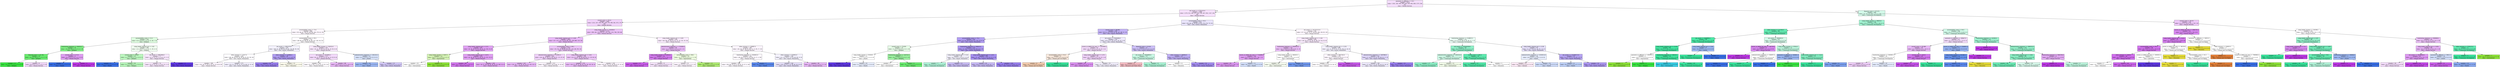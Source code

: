 digraph Tree {
node [shape=box, style="filled", color="black"] ;
0 [label="payments_to_affiliates <= 25.5\nsamples = 4374\nvalue = [181, 326, 295, 233, 419, 230, 444, 638, 1273, 244\n91]\nclass = Human Services", fillcolor="#bd39e52b"] ;
1 [label="net_assets <= 17701152.0\nsamples = 3968\nvalue = [176, 313, 290, 227, 232, 229, 387, 634, 1147, 243\n90]\nclass = Human Services", fillcolor="#bd39e527"] ;
0 -> 1 [labeldistance=2.5, labelangle=45, headlabel="True"] ;
2 [label="overall_score <= 83.51\nsamples = 3044\nvalue = [151, 247, 235, 207, 149, 176, 306, 361, 973, 170\n69]\nclass = Human Services", fillcolor="#bd39e53a"] ;
1 -> 2 ;
3 [label="accountability_score <= 72.0\nsamples = 866\nvalue = [52, 66, 61, 114, 32, 49, 99, 148, 179, 41, 25]\nclass = Human Services", fillcolor="#bd39e50b"] ;
2 -> 3 ;
4 [label="accountability_score <= 51.5\nsamples = 156\nvalue = [3, 6, 16, 55, 2, 4, 15, 11, 34, 7, 3]\nclass = Religion", fillcolor="#39e5412c"] ;
3 -> 4 ;
5 [label="fundraising_expenses <= 564355.5\nsamples = 26\nvalue = [0, 0, 0, 18, 0, 1, 2, 0, 4, 1, 0]\nclass = Religion", fillcolor="#39e541a2"] ;
4 -> 5 ;
6 [label="financial_score <= 91.765\nsamples = 23\nvalue = [0, 0, 0, 18, 0, 1, 1, 0, 2, 1, 0]\nclass = Religion", fillcolor="#39e541c2"] ;
5 -> 6 ;
7 [label="samples = 17\nvalue = [0, 0, 0, 17, 0, 0, 0, 0, 0, 0, 0]\nclass = Religion", fillcolor="#39e541ff"] ;
6 -> 7 ;
8 [label="samples = 6\nvalue = [0, 0, 0, 1, 0, 1, 1, 0, 2, 1, 0]\nclass = Human Services", fillcolor="#bd39e533"] ;
6 -> 8 ;
9 [label="overall_score <= 37.31\nsamples = 3\nvalue = [0, 0, 0, 0, 0, 0, 1, 0, 2, 0, 0]\nclass = Human Services", fillcolor="#bd39e57f"] ;
5 -> 9 ;
10 [label="samples = 1\nvalue = [0, 0, 0, 0, 0, 0, 1, 0, 0, 0, 0]\nclass = Health", fillcolor="#396fe5ff"] ;
9 -> 10 ;
11 [label="samples = 2\nvalue = [0, 0, 0, 0, 0, 0, 0, 0, 2, 0, 0]\nclass = Human Services", fillcolor="#bd39e5ff"] ;
9 -> 11 ;
12 [label="comp_leader_expense_pct <= 3.62\nsamples = 130\nvalue = [3, 6, 16, 37, 2, 3, 13, 11, 30, 6, 3]\nclass = Religion", fillcolor="#39e54112"] ;
4 -> 12 ;
13 [label="overall_score <= 39.09\nsamples = 53\nvalue = [1, 2, 5, 24, 0, 1, 4, 2, 9, 4, 1]\nclass = Religion", fillcolor="#39e54157"] ;
12 -> 13 ;
14 [label="samples = 3\nvalue = [0, 0, 0, 0, 0, 0, 3, 0, 0, 0, 0]\nclass = Health", fillcolor="#396fe5ff"] ;
13 -> 14 ;
15 [label="samples = 50\nvalue = [1, 2, 5, 24, 0, 1, 1, 2, 9, 4, 1]\nclass = Religion", fillcolor="#39e5415d"] ;
13 -> 15 ;
16 [label="net_assets <= 8931664.0\nsamples = 77\nvalue = [2, 4, 11, 13, 2, 2, 9, 9, 21, 2, 2]\nclass = Human Services", fillcolor="#bd39e520"] ;
12 -> 16 ;
17 [label="samples = 74\nvalue = [2, 4, 11, 13, 2, 2, 9, 6, 21, 2, 2]\nclass = Human Services", fillcolor="#bd39e521"] ;
16 -> 17 ;
18 [label="samples = 3\nvalue = [0, 0, 0, 0, 0, 0, 0, 3, 0, 0, 0]\nclass = Arts, Culture, Humanities", fillcolor="#6139e5ff"] ;
16 -> 18 ;
19 [label="accountability_score <= 92.5\nsamples = 710\nvalue = [49, 60, 45, 59, 30, 45, 84, 137, 145, 34, 22]\nclass = Human Services", fillcolor="#bd39e504"] ;
3 -> 19 ;
20 [label="net_assets <= 9052270.0\nsamples = 507\nvalue = [40, 45, 30, 46, 16, 30, 49, 118, 89, 28, 16]\nclass = Arts, Culture, Humanities", fillcolor="#6139e512"] ;
19 -> 20 ;
21 [label="other_revenue <= 15527.0\nsamples = 458\nvalue = [40, 40, 30, 42, 16, 28, 44, 91, 85, 28, 14]\nclass = Arts, Culture, Humanities", fillcolor="#6139e504"] ;
20 -> 21 ;
22 [label="samples = 186\nvalue = [25, 19, 17, 20, 4, 13, 21, 22, 33, 6, 6]\nclass = Human Services", fillcolor="#bd39e50d"] ;
21 -> 22 ;
23 [label="samples = 272\nvalue = [15, 21, 13, 22, 12, 15, 23, 69, 52, 22, 8]\nclass = Arts, Culture, Humanities", fillcolor="#6139e514"] ;
21 -> 23 ;
24 [label="other_revenue <= 516982.5\nsamples = 49\nvalue = [0, 5, 0, 4, 0, 2, 5, 27, 4, 0, 2]\nclass = Arts, Culture, Humanities", fillcolor="#6139e57f"] ;
20 -> 24 ;
25 [label="samples = 34\nvalue = [0, 0, 0, 2, 0, 1, 3, 23, 3, 0, 2]\nclass = Arts, Culture, Humanities", fillcolor="#6139e5a5"] ;
24 -> 25 ;
26 [label="samples = 15\nvalue = [0, 5, 0, 2, 0, 1, 2, 4, 1, 0, 0]\nclass = Education", fillcolor="#e5dc3917"] ;
24 -> 26 ;
27 [label="comp_leader_income <= 216225.0\nsamples = 203\nvalue = [9, 15, 15, 13, 14, 15, 35, 19, 56, 6, 6]\nclass = Human Services", fillcolor="#bd39e520"] ;
19 -> 27 ;
28 [label="net_assets <= 2479305.5\nsamples = 172\nvalue = [6, 13, 12, 13, 14, 14, 24, 13, 53, 6, 4]\nclass = Human Services", fillcolor="#bd39e532"] ;
27 -> 28 ;
29 [label="samples = 104\nvalue = [2, 5, 10, 7, 12, 9, 21, 8, 23, 3, 4]\nclass = Human Services", fillcolor="#bd39e506"] ;
28 -> 29 ;
30 [label="samples = 68\nvalue = [4, 8, 2, 6, 2, 5, 3, 5, 30, 3, 0]\nclass = Human Services", fillcolor="#bd39e55d"] ;
28 -> 30 ;
31 [label="administrative_expenses <= 1261101.5\nsamples = 31\nvalue = [3, 2, 3, 0, 0, 1, 11, 6, 3, 0, 2]\nclass = Health", fillcolor="#396fe533"] ;
27 -> 31 ;
32 [label="samples = 18\nvalue = [1, 1, 1, 0, 0, 1, 10, 1, 2, 0, 1]\nclass = Health", fillcolor="#396fe580"] ;
31 -> 32 ;
33 [label="samples = 13\nvalue = [2, 1, 2, 0, 0, 0, 1, 5, 1, 0, 1]\nclass = Arts, Culture, Humanities", fillcolor="#6139e546"] ;
31 -> 33 ;
34 [label="comp_leader_income <= 161959.0\nsamples = 2178\nvalue = [99, 181, 174, 93, 117, 127, 207, 213, 794, 129, 44]\nclass = Human Services", fillcolor="#bd39e54b"] ;
2 -> 34 ;
35 [label="comp_leader_expense_pct <= 2.185\nsamples = 1624\nvalue = [57, 113, 121, 75, 92, 96, 132, 139, 669, 110, 20]\nclass = Human Services", fillcolor="#bd39e55b"] ;
34 -> 35 ;
36 [label="comp_leader_expense_pct <= 0.13\nsamples = 427\nvalue = [6, 28, 43, 27, 23, 16, 25, 15, 224, 14, 6]\nclass = Human Services", fillcolor="#bd39e578"] ;
35 -> 36 ;
37 [label="comp_leader_income <= 8187.5\nsamples = 14\nvalue = [0, 0, 7, 2, 1, 0, 0, 0, 3, 0, 1]\nclass = International", fillcolor="#8fe5395d"] ;
36 -> 37 ;
38 [label="samples = 10\nvalue = [0, 0, 3, 2, 1, 0, 0, 0, 3, 0, 1]\nclass = International", fillcolor="#8fe53900"] ;
37 -> 38 ;
39 [label="samples = 4\nvalue = [0, 0, 4, 0, 0, 0, 0, 0, 0, 0, 0]\nclass = International", fillcolor="#8fe539ff"] ;
37 -> 39 ;
40 [label="comp_leader_expense_pct <= 0.675\nsamples = 413\nvalue = [6, 28, 36, 25, 22, 16, 25, 15, 221, 14, 5]\nclass = Human Services", fillcolor="#bd39e57d"] ;
36 -> 40 ;
41 [label="samples = 84\nvalue = [0, 1, 8, 9, 2, 0, 1, 1, 61, 0, 1]\nclass = Human Services", fillcolor="#bd39e5b1"] ;
40 -> 41 ;
42 [label="samples = 329\nvalue = [6, 27, 28, 16, 20, 16, 24, 14, 160, 14, 4]\nclass = Human Services", fillcolor="#bd39e570"] ;
40 -> 42 ;
43 [label="accountability_score <= 89.5\nsamples = 1197\nvalue = [51, 85, 78, 48, 69, 80, 107, 124, 445, 96, 14]\nclass = Human Services", fillcolor="#bd39e54c"] ;
35 -> 43 ;
44 [label="administrative_expenses <= 212951.5\nsamples = 459\nvalue = [26, 38, 15, 16, 21, 20, 24, 87, 175, 31, 6]\nclass = Human Services", fillcolor="#bd39e53c"] ;
43 -> 44 ;
45 [label="samples = 247\nvalue = [18, 18, 7, 12, 16, 10, 20, 23, 103, 18, 2]\nclass = Human Services", fillcolor="#bd39e55b"] ;
44 -> 45 ;
46 [label="samples = 212\nvalue = [8, 20, 8, 4, 5, 10, 4, 64, 72, 13, 4]\nclass = Human Services", fillcolor="#bd39e50e"] ;
44 -> 46 ;
47 [label="comp_leader_expense_pct <= 6.05\nsamples = 738\nvalue = [25, 47, 63, 32, 48, 60, 83, 37, 270, 65, 8]\nclass = Human Services", fillcolor="#bd39e549"] ;
43 -> 47 ;
48 [label="samples = 579\nvalue = [16, 37, 50, 27, 40, 41, 53, 28, 233, 50, 4]\nclass = Human Services", fillcolor="#bd39e557"] ;
47 -> 48 ;
49 [label="samples = 159\nvalue = [9, 10, 13, 5, 8, 19, 30, 9, 37, 15, 4]\nclass = Human Services", fillcolor="#bd39e50e"] ;
47 -> 49 ;
50 [label="comp_leader_expense_pct <= 1.455\nsamples = 554\nvalue = [42, 68, 53, 18, 25, 31, 75, 74, 125, 19, 24]\nclass = Human Services", fillcolor="#bd39e51b"] ;
34 -> 50 ;
51 [label="administrative_expenses <= 1732900.0\nsamples = 69\nvalue = [1, 4, 12, 4, 3, 3, 3, 3, 32, 2, 2]\nclass = Human Services", fillcolor="#bd39e559"] ;
50 -> 51 ;
52 [label="comp_leader_income <= 224918.5\nsamples = 36\nvalue = [0, 1, 1, 0, 1, 3, 1, 1, 25, 1, 2]\nclass = Human Services", fillcolor="#bd39e5aa"] ;
51 -> 52 ;
53 [label="samples = 27\nvalue = [0, 1, 0, 0, 1, 1, 1, 1, 22, 0, 0]\nclass = Human Services", fillcolor="#bd39e5ce"] ;
52 -> 53 ;
54 [label="samples = 9\nvalue = [0, 0, 1, 0, 0, 2, 0, 0, 3, 1, 2]\nclass = Human Services", fillcolor="#bd39e524"] ;
52 -> 54 ;
55 [label="accountability_score <= 98.5\nsamples = 33\nvalue = [1, 3, 11, 4, 2, 0, 2, 2, 7, 1, 0]\nclass = International", fillcolor="#8fe53927"] ;
51 -> 55 ;
56 [label="samples = 21\nvalue = [1, 3, 2, 4, 1, 0, 2, 2, 5, 1, 0]\nclass = Human Services", fillcolor="#bd39e50f"] ;
55 -> 56 ;
57 [label="samples = 12\nvalue = [0, 0, 9, 0, 1, 0, 0, 0, 2, 0, 0]\nclass = International", fillcolor="#8fe539b2"] ;
55 -> 57 ;
58 [label="other_revenue <= 183997.0\nsamples = 485\nvalue = [41, 64, 41, 14, 22, 28, 72, 71, 93, 17, 22]\nclass = Human Services", fillcolor="#bd39e50d"] ;
50 -> 58 ;
59 [label="fundraising_expenses <= 1824822.0\nsamples = 305\nvalue = [30, 49, 31, 8, 15, 20, 49, 25, 57, 5, 16]\nclass = Human Services", fillcolor="#bd39e508"] ;
58 -> 59 ;
60 [label="samples = 298\nvalue = [30, 49, 31, 8, 15, 19, 43, 25, 57, 5, 16]\nclass = Human Services", fillcolor="#bd39e508"] ;
59 -> 60 ;
61 [label="samples = 7\nvalue = [0, 0, 0, 0, 0, 1, 6, 0, 0, 0, 0]\nclass = Health", fillcolor="#396fe5d4"] ;
59 -> 61 ;
62 [label="other_revenue <= 870932.0\nsamples = 180\nvalue = [11, 15, 10, 6, 7, 8, 23, 46, 36, 12, 6]\nclass = Arts, Culture, Humanities", fillcolor="#6139e512"] ;
58 -> 62 ;
63 [label="samples = 144\nvalue = [10, 13, 8, 5, 7, 6, 20, 40, 19, 10, 6]\nclass = Arts, Culture, Humanities", fillcolor="#6139e529"] ;
62 -> 63 ;
64 [label="samples = 36\nvalue = [1, 2, 2, 1, 0, 2, 3, 6, 17, 2, 0]\nclass = Human Services", fillcolor="#bd39e55e"] ;
62 -> 64 ;
65 [label="accountability_score <= 92.5\nsamples = 924\nvalue = [25, 66, 55, 20, 83, 53, 81, 273, 174, 73, 21]\nclass = Arts, Culture, Humanities", fillcolor="#6139e522"] ;
1 -> 65 ;
66 [label="overall_score <= 89.985\nsamples = 359\nvalue = [8, 31, 13, 9, 26, 19, 16, 167, 48, 11, 11]\nclass = Arts, Culture, Humanities", fillcolor="#6139e562"] ;
65 -> 66 ;
67 [label="accountability_score <= 75.5\nsamples = 243\nvalue = [2, 23, 10, 8, 16, 9, 11, 132, 23, 6, 3]\nclass = Arts, Culture, Humanities", fillcolor="#6139e57e"] ;
66 -> 67 ;
68 [label="overall_score <= 78.305\nsamples = 19\nvalue = [1, 3, 3, 5, 0, 0, 3, 3, 0, 1, 0]\nclass = Religion", fillcolor="#39e54120"] ;
67 -> 68 ;
69 [label="comp_leader_income <= 93160.0\nsamples = 12\nvalue = [1, 2, 2, 1, 0, 0, 3, 3, 0, 0, 0]\nclass = Health", fillcolor="#396fe500"] ;
68 -> 69 ;
70 [label="samples = 2\nvalue = [0, 0, 0, 0, 0, 0, 0, 2, 0, 0, 0]\nclass = Arts, Culture, Humanities", fillcolor="#6139e5ff"] ;
69 -> 70 ;
71 [label="samples = 10\nvalue = [1, 2, 2, 1, 0, 0, 3, 1, 0, 0, 0]\nclass = Health", fillcolor="#396fe520"] ;
69 -> 71 ;
72 [label="fundraising_expenses <= 145752.5\nsamples = 7\nvalue = [0, 1, 1, 4, 0, 0, 0, 0, 0, 1, 0]\nclass = Religion", fillcolor="#39e5417f"] ;
68 -> 72 ;
73 [label="samples = 2\nvalue = [0, 0, 1, 0, 0, 0, 0, 0, 0, 1, 0]\nclass = International", fillcolor="#8fe53900"] ;
72 -> 73 ;
74 [label="samples = 5\nvalue = [0, 1, 0, 4, 0, 0, 0, 0, 0, 0, 0]\nclass = Religion", fillcolor="#39e541bf"] ;
72 -> 74 ;
75 [label="fundraising_expenses <= 166415.0\nsamples = 224\nvalue = [1, 20, 7, 3, 16, 9, 8, 129, 23, 5, 3]\nclass = Arts, Culture, Humanities", fillcolor="#6139e586"] ;
67 -> 75 ;
76 [label="comp_leader_expense_pct <= 3.54\nsamples = 19\nvalue = [0, 2, 0, 0, 5, 4, 0, 6, 2, 0, 0]\nclass = Arts, Culture, Humanities", fillcolor="#6139e512"] ;
75 -> 76 ;
77 [label="samples = 7\nvalue = [0, 0, 0, 0, 4, 1, 0, 0, 2, 0, 0]\nclass = Community Development", fillcolor="#39e59d66"] ;
76 -> 77 ;
78 [label="samples = 12\nvalue = [0, 2, 0, 0, 1, 3, 0, 6, 0, 0, 0]\nclass = Arts, Culture, Humanities", fillcolor="#6139e555"] ;
76 -> 78 ;
79 [label="comp_leader_expense_pct <= 1.475\nsamples = 205\nvalue = [1, 18, 7, 3, 11, 5, 8, 123, 21, 5, 3]\nclass = Arts, Culture, Humanities", fillcolor="#6139e58d"] ;
75 -> 79 ;
80 [label="samples = 62\nvalue = [0, 6, 3, 3, 6, 0, 4, 28, 10, 1, 1]\nclass = Arts, Culture, Humanities", fillcolor="#6139e558"] ;
79 -> 80 ;
81 [label="samples = 143\nvalue = [1, 12, 4, 0, 5, 5, 4, 95, 11, 4, 2]\nclass = Arts, Culture, Humanities", fillcolor="#6139e5a2"] ;
79 -> 81 ;
82 [label="net_assets <= 37432464.0\nsamples = 116\nvalue = [6, 8, 3, 1, 10, 10, 5, 35, 25, 5, 8]\nclass = Arts, Culture, Humanities", fillcolor="#6139e51c"] ;
66 -> 82 ;
83 [label="excess_or_deficit_for_year <= -1187995.0\nsamples = 61\nvalue = [5, 3, 1, 0, 4, 4, 3, 13, 22, 2, 4]\nclass = Human Services", fillcolor="#bd39e530"] ;
82 -> 83 ;
84 [label="accountability_score <= 91.0\nsamples = 8\nvalue = [3, 1, 1, 0, 2, 0, 1, 0, 0, 0, 0]\nclass = Human and Civil Rights", fillcolor="#e581392a"] ;
83 -> 84 ;
85 [label="samples = 6\nvalue = [3, 1, 1, 0, 0, 0, 1, 0, 0, 0, 0]\nclass = Human and Civil Rights", fillcolor="#e5813966"] ;
84 -> 85 ;
86 [label="samples = 2\nvalue = [0, 0, 0, 0, 2, 0, 0, 0, 0, 0, 0]\nclass = Community Development", fillcolor="#39e59dff"] ;
84 -> 86 ;
87 [label="comp_leader_expense_pct <= 1.375\nsamples = 53\nvalue = [2, 2, 0, 0, 2, 4, 2, 13, 22, 2, 4]\nclass = Human Services", fillcolor="#bd39e539"] ;
83 -> 87 ;
88 [label="samples = 18\nvalue = [1, 1, 0, 0, 2, 0, 1, 0, 11, 0, 2]\nclass = Human Services", fillcolor="#bd39e58f"] ;
87 -> 88 ;
89 [label="samples = 35\nvalue = [1, 1, 0, 0, 0, 4, 1, 13, 11, 2, 2]\nclass = Arts, Culture, Humanities", fillcolor="#6139e515"] ;
87 -> 89 ;
90 [label="financial_score <= 91.94\nsamples = 55\nvalue = [1, 5, 2, 1, 6, 6, 2, 22, 3, 3, 4]\nclass = Arts, Culture, Humanities", fillcolor="#6139e553"] ;
82 -> 90 ;
91 [label="net_assets <= 78284800.0\nsamples = 13\nvalue = [0, 0, 0, 0, 5, 1, 0, 2, 1, 2, 2]\nclass = Community Development", fillcolor="#39e59d46"] ;
90 -> 91 ;
92 [label="samples = 4\nvalue = [0, 0, 0, 0, 0, 0, 0, 1, 1, 0, 2]\nclass = Research and Public Policy", fillcolor="#e5395055"] ;
91 -> 92 ;
93 [label="samples = 9\nvalue = [0, 0, 0, 0, 5, 1, 0, 1, 0, 2, 0]\nclass = Community Development", fillcolor="#39e59d6d"] ;
91 -> 93 ;
94 [label="other_revenue <= 586804.0\nsamples = 42\nvalue = [1, 5, 2, 1, 1, 5, 2, 20, 2, 1, 2]\nclass = Arts, Culture, Humanities", fillcolor="#6139e567"] ;
90 -> 94 ;
95 [label="samples = 11\nvalue = [0, 2, 1, 0, 1, 2, 2, 1, 0, 0, 2]\nclass = Education", fillcolor="#e5dc3900"] ;
94 -> 95 ;
96 [label="samples = 31\nvalue = [1, 3, 1, 1, 0, 3, 0, 19, 2, 1, 0]\nclass = Arts, Culture, Humanities", fillcolor="#6139e592"] ;
94 -> 96 ;
97 [label="net_assets <= 101787152.0\nsamples = 565\nvalue = [17, 35, 42, 11, 57, 34, 65, 106, 126, 62, 10]\nclass = Human Services", fillcolor="#bd39e50b"] ;
65 -> 97 ;
98 [label="comp_leader_expense_pct <= 1.145\nsamples = 434\nvalue = [16, 29, 31, 11, 18, 25, 49, 78, 114, 55, 8]\nclass = Human Services", fillcolor="#bd39e51a"] ;
97 -> 98 ;
99 [label="fundraising_expenses <= 3363013.0\nsamples = 150\nvalue = [4, 8, 18, 8, 6, 4, 18, 9, 62, 11, 2]\nclass = Human Services", fillcolor="#bd39e555"] ;
98 -> 99 ;
100 [label="excess_or_deficit_for_year <= 7144696.5\nsamples = 106\nvalue = [2, 4, 9, 3, 6, 1, 9, 7, 56, 7, 2]\nclass = Human Services", fillcolor="#bd39e57c"] ;
99 -> 100 ;
101 [label="samples = 95\nvalue = [2, 2, 9, 2, 5, 0, 5, 7, 54, 7, 2]\nclass = Human Services", fillcolor="#bd39e585"] ;
100 -> 101 ;
102 [label="samples = 11\nvalue = [0, 2, 0, 1, 1, 1, 4, 0, 2, 0, 0]\nclass = Health", fillcolor="#396fe539"] ;
100 -> 102 ;
103 [label="comp_leader_income <= 464435.5\nsamples = 44\nvalue = [2, 4, 9, 5, 0, 3, 9, 2, 6, 4, 0]\nclass = International", fillcolor="#8fe53900"] ;
99 -> 103 ;
104 [label="samples = 36\nvalue = [2, 3, 8, 5, 0, 3, 3, 2, 6, 4, 0]\nclass = International", fillcolor="#8fe53911"] ;
103 -> 104 ;
105 [label="samples = 8\nvalue = [0, 1, 1, 0, 0, 0, 6, 0, 0, 0, 0]\nclass = Health", fillcolor="#396fe5b6"] ;
103 -> 105 ;
106 [label="comp_leader_expense_pct <= 2.225\nsamples = 284\nvalue = [12, 21, 13, 3, 12, 21, 31, 69, 52, 44, 6]\nclass = Arts, Culture, Humanities", fillcolor="#6139e513"] ;
98 -> 106 ;
107 [label="other_revenue <= 3947242.0\nsamples = 123\nvalue = [5, 5, 7, 2, 8, 6, 9, 20, 31, 27, 3]\nclass = Human Services", fillcolor="#bd39e50b"] ;
106 -> 107 ;
108 [label="samples = 116\nvalue = [5, 5, 7, 2, 8, 6, 9, 20, 25, 26, 3]\nclass = Animals", fillcolor="#e539ae03"] ;
107 -> 108 ;
109 [label="samples = 7\nvalue = [0, 0, 0, 0, 0, 0, 0, 0, 6, 1, 0]\nclass = Human Services", fillcolor="#bd39e5d4"] ;
107 -> 109 ;
110 [label="administrative_expenses <= 1467960.0\nsamples = 161\nvalue = [7, 16, 6, 1, 4, 15, 22, 49, 21, 17, 3]\nclass = Arts, Culture, Humanities", fillcolor="#6139e532"] ;
106 -> 110 ;
111 [label="samples = 139\nvalue = [7, 16, 4, 1, 4, 14, 20, 34, 21, 16, 2]\nclass = Arts, Culture, Humanities", fillcolor="#6139e51c"] ;
110 -> 111 ;
112 [label="samples = 22\nvalue = [0, 0, 2, 0, 0, 1, 2, 15, 0, 1, 1]\nclass = Arts, Culture, Humanities", fillcolor="#6139e5a6"] ;
110 -> 112 ;
113 [label="fundraising_expenses <= 2148622.5\nsamples = 131\nvalue = [1, 6, 11, 0, 39, 9, 16, 28, 12, 7, 2]\nclass = Community Development", fillcolor="#39e59d1b"] ;
97 -> 113 ;
114 [label="net_assets <= 232443328.0\nsamples = 58\nvalue = [0, 2, 4, 0, 35, 3, 2, 5, 5, 1, 1]\nclass = Community Development", fillcolor="#39e59d90"] ;
113 -> 114 ;
115 [label="administrative_expenses <= 2563316.0\nsamples = 29\nvalue = [0, 1, 4, 0, 11, 2, 2, 5, 3, 1, 0]\nclass = Community Development", fillcolor="#39e59d40"] ;
114 -> 115 ;
116 [label="samples = 17\nvalue = [0, 1, 0, 0, 11, 0, 2, 3, 0, 0, 0]\nclass = Community Development", fillcolor="#39e59d92"] ;
115 -> 116 ;
117 [label="samples = 12\nvalue = [0, 0, 4, 0, 0, 2, 0, 2, 3, 1, 0]\nclass = International", fillcolor="#8fe5391c"] ;
115 -> 117 ;
118 [label="overall_score <= 98.21\nsamples = 29\nvalue = [0, 1, 0, 0, 24, 1, 0, 0, 2, 0, 1]\nclass = Community Development", fillcolor="#39e59dd0"] ;
114 -> 118 ;
119 [label="samples = 27\nvalue = [0, 0, 0, 0, 24, 0, 0, 0, 2, 0, 1]\nclass = Community Development", fillcolor="#39e59de0"] ;
118 -> 119 ;
120 [label="samples = 2\nvalue = [0, 1, 0, 0, 0, 1, 0, 0, 0, 0, 0]\nclass = Education", fillcolor="#e5dc3900"] ;
118 -> 120 ;
121 [label="comp_leader_expense_pct <= 0.39\nsamples = 73\nvalue = [1, 4, 7, 0, 4, 6, 14, 23, 7, 6, 1]\nclass = Arts, Culture, Humanities", fillcolor="#6139e527"] ;
113 -> 121 ;
122 [label="administrative_expenses <= 15328214.0\nsamples = 38\nvalue = [0, 0, 6, 0, 1, 4, 10, 5, 6, 6, 0]\nclass = Health", fillcolor="#396fe520"] ;
121 -> 122 ;
123 [label="samples = 13\nvalue = [0, 0, 3, 0, 0, 3, 0, 0, 3, 4, 0]\nclass = Animals", fillcolor="#e539ae1a"] ;
122 -> 123 ;
124 [label="samples = 25\nvalue = [0, 0, 3, 0, 1, 1, 10, 5, 3, 2, 0]\nclass = Health", fillcolor="#396fe540"] ;
122 -> 124 ;
125 [label="net_assets <= 131696272.0\nsamples = 35\nvalue = [1, 4, 1, 0, 3, 2, 4, 18, 1, 0, 1]\nclass = Arts, Culture, Humanities", fillcolor="#6139e573"] ;
121 -> 125 ;
126 [label="samples = 4\nvalue = [0, 0, 0, 0, 1, 0, 2, 0, 1, 0, 0]\nclass = Health", fillcolor="#396fe555"] ;
125 -> 126 ;
127 [label="samples = 31\nvalue = [1, 4, 1, 0, 2, 2, 2, 18, 0, 0, 1]\nclass = Arts, Culture, Humanities", fillcolor="#6139e584"] ;
125 -> 127 ;
128 [label="financial_score <= 87.575\nsamples = 406\nvalue = [5, 13, 5, 6, 187, 1, 57, 4, 126, 1, 1]\nclass = Community Development", fillcolor="#39e59d38"] ;
0 -> 128 [labeldistance=2.5, labelangle=-45, headlabel="False"] ;
129 [label="comp_leader_income <= 98820.0\nsamples = 248\nvalue = [3, 5, 2, 5, 143, 1, 35, 3, 50, 0, 1]\nclass = Community Development", fillcolor="#39e59d78"] ;
128 -> 129 ;
130 [label="other_revenue <= 211304.0\nsamples = 88\nvalue = [0, 0, 1, 2, 71, 1, 8, 0, 5, 0, 0]\nclass = Community Development", fillcolor="#39e59dc9"] ;
129 -> 130 ;
131 [label="net_assets <= 6448995.5\nsamples = 68\nvalue = [0, 0, 1, 1, 62, 1, 2, 0, 1, 0, 0]\nclass = Community Development", fillcolor="#39e59de8"] ;
130 -> 131 ;
132 [label="comp_leader_expense_pct <= 0.545\nsamples = 65\nvalue = [0, 0, 1, 1, 61, 1, 0, 0, 1, 0, 0]\nclass = Community Development", fillcolor="#39e59def"] ;
131 -> 132 ;
133 [label="payments_to_affiliates <= 1283552.5\nsamples = 2\nvalue = [0, 0, 1, 1, 0, 0, 0, 0, 0, 0, 0]\nclass = International", fillcolor="#8fe53900"] ;
132 -> 133 ;
134 [label="samples = 1\nvalue = [0, 0, 1, 0, 0, 0, 0, 0, 0, 0, 0]\nclass = International", fillcolor="#8fe539ff"] ;
133 -> 134 ;
135 [label="samples = 1\nvalue = [0, 0, 0, 1, 0, 0, 0, 0, 0, 0, 0]\nclass = Religion", fillcolor="#39e541ff"] ;
133 -> 135 ;
136 [label="fundraising_expenses <= 29019.0\nsamples = 63\nvalue = [0, 0, 0, 0, 61, 1, 0, 0, 1, 0, 0]\nclass = Community Development", fillcolor="#39e59df7"] ;
132 -> 136 ;
137 [label="samples = 1\nvalue = [0, 0, 0, 0, 0, 1, 0, 0, 0, 0, 0]\nclass = Environment", fillcolor="#39cee5ff"] ;
136 -> 137 ;
138 [label="samples = 62\nvalue = [0, 0, 0, 0, 61, 0, 0, 0, 1, 0, 0]\nclass = Community Development", fillcolor="#39e59dfb"] ;
136 -> 138 ;
139 [label="comp_leader_expense_pct <= 3.04\nsamples = 3\nvalue = [0, 0, 0, 0, 1, 0, 2, 0, 0, 0, 0]\nclass = Health", fillcolor="#396fe57f"] ;
131 -> 139 ;
140 [label="samples = 1\nvalue = [0, 0, 0, 0, 1, 0, 0, 0, 0, 0, 0]\nclass = Community Development", fillcolor="#39e59dff"] ;
139 -> 140 ;
141 [label="samples = 2\nvalue = [0, 0, 0, 0, 0, 0, 2, 0, 0, 0, 0]\nclass = Health", fillcolor="#396fe5ff"] ;
139 -> 141 ;
142 [label="net_assets <= 3635853.0\nsamples = 20\nvalue = [0, 0, 0, 1, 9, 0, 6, 0, 4, 0, 0]\nclass = Community Development", fillcolor="#39e59d37"] ;
130 -> 142 ;
143 [label="excess_or_deficit_for_year <= 345759.5\nsamples = 6\nvalue = [0, 0, 0, 0, 1, 0, 1, 0, 4, 0, 0]\nclass = Human Services", fillcolor="#bd39e599"] ;
142 -> 143 ;
144 [label="samples = 4\nvalue = [0, 0, 0, 0, 0, 0, 0, 0, 4, 0, 0]\nclass = Human Services", fillcolor="#bd39e5ff"] ;
143 -> 144 ;
145 [label="administrative_expenses <= 358397.0\nsamples = 2\nvalue = [0, 0, 0, 0, 1, 0, 1, 0, 0, 0, 0]\nclass = Community Development", fillcolor="#39e59d00"] ;
143 -> 145 ;
146 [label="samples = 1\nvalue = [0, 0, 0, 0, 0, 0, 1, 0, 0, 0, 0]\nclass = Health", fillcolor="#396fe5ff"] ;
145 -> 146 ;
147 [label="samples = 1\nvalue = [0, 0, 0, 0, 1, 0, 0, 0, 0, 0, 0]\nclass = Community Development", fillcolor="#39e59dff"] ;
145 -> 147 ;
148 [label="comp_leader_income <= 57654.0\nsamples = 14\nvalue = [0, 0, 0, 1, 8, 0, 5, 0, 0, 0, 0]\nclass = Community Development", fillcolor="#39e59d55"] ;
142 -> 148 ;
149 [label="payments_to_affiliates <= 800861.5\nsamples = 3\nvalue = [0, 0, 0, 1, 0, 0, 2, 0, 0, 0, 0]\nclass = Health", fillcolor="#396fe57f"] ;
148 -> 149 ;
150 [label="samples = 2\nvalue = [0, 0, 0, 0, 0, 0, 2, 0, 0, 0, 0]\nclass = Health", fillcolor="#396fe5ff"] ;
149 -> 150 ;
151 [label="samples = 1\nvalue = [0, 0, 0, 1, 0, 0, 0, 0, 0, 0, 0]\nclass = Religion", fillcolor="#39e541ff"] ;
149 -> 151 ;
152 [label="comp_leader_expense_pct <= 3.415\nsamples = 11\nvalue = [0, 0, 0, 0, 8, 0, 3, 0, 0, 0, 0]\nclass = Community Development", fillcolor="#39e59d9f"] ;
148 -> 152 ;
153 [label="samples = 7\nvalue = [0, 0, 0, 0, 7, 0, 0, 0, 0, 0, 0]\nclass = Community Development", fillcolor="#39e59dff"] ;
152 -> 153 ;
154 [label="samples = 4\nvalue = [0, 0, 0, 0, 1, 0, 3, 0, 0, 0, 0]\nclass = Health", fillcolor="#396fe5aa"] ;
152 -> 154 ;
155 [label="accountability_score <= 95.0\nsamples = 160\nvalue = [3, 5, 1, 3, 72, 0, 27, 3, 45, 0, 1]\nclass = Community Development", fillcolor="#39e59d3c"] ;
129 -> 155 ;
156 [label="payments_to_affiliates <= 168447.0\nsamples = 53\nvalue = [2, 3, 0, 1, 8, 0, 15, 1, 22, 0, 1]\nclass = Human Services", fillcolor="#bd39e52f"] ;
155 -> 156 ;
157 [label="overall_score <= 82.985\nsamples = 36\nvalue = [2, 2, 0, 0, 8, 0, 4, 1, 18, 0, 1]\nclass = Human Services", fillcolor="#bd39e55b"] ;
156 -> 157 ;
158 [label="fundraising_expenses <= 256560.5\nsamples = 16\nvalue = [2, 2, 0, 0, 4, 0, 4, 0, 3, 0, 1]\nclass = Community Development", fillcolor="#39e59d00"] ;
157 -> 158 ;
159 [label="samples = 6\nvalue = [2, 0, 0, 0, 1, 0, 0, 0, 3, 0, 0]\nclass = Human Services", fillcolor="#bd39e540"] ;
158 -> 159 ;
160 [label="samples = 10\nvalue = [0, 2, 0, 0, 3, 0, 4, 0, 0, 0, 1]\nclass = Health", fillcolor="#396fe524"] ;
158 -> 160 ;
161 [label="overall_score <= 88.35\nsamples = 20\nvalue = [0, 0, 0, 0, 4, 0, 0, 1, 15, 0, 0]\nclass = Human Services", fillcolor="#bd39e5af"] ;
157 -> 161 ;
162 [label="samples = 17\nvalue = [0, 0, 0, 0, 1, 0, 0, 1, 15, 0, 0]\nclass = Human Services", fillcolor="#bd39e5df"] ;
161 -> 162 ;
163 [label="samples = 3\nvalue = [0, 0, 0, 0, 3, 0, 0, 0, 0, 0, 0]\nclass = Community Development", fillcolor="#39e59dff"] ;
161 -> 163 ;
164 [label="excess_or_deficit_for_year <= 2546601.0\nsamples = 17\nvalue = [0, 1, 0, 1, 0, 0, 11, 0, 4, 0, 0]\nclass = Health", fillcolor="#396fe589"] ;
156 -> 164 ;
165 [label="comp_leader_income <= 421485.5\nsamples = 14\nvalue = [0, 1, 0, 1, 0, 0, 11, 0, 1, 0, 0]\nclass = Health", fillcolor="#396fe5c4"] ;
164 -> 165 ;
166 [label="samples = 13\nvalue = [0, 0, 0, 1, 0, 0, 11, 0, 1, 0, 0]\nclass = Health", fillcolor="#396fe5d4"] ;
165 -> 166 ;
167 [label="samples = 1\nvalue = [0, 1, 0, 0, 0, 0, 0, 0, 0, 0, 0]\nclass = Education", fillcolor="#e5dc39ff"] ;
165 -> 167 ;
168 [label="samples = 3\nvalue = [0, 0, 0, 0, 0, 0, 0, 0, 3, 0, 0]\nclass = Human Services", fillcolor="#bd39e5ff"] ;
164 -> 168 ;
169 [label="fundraising_expenses <= 142565.5\nsamples = 107\nvalue = [1, 2, 1, 2, 64, 0, 12, 2, 23, 0, 0]\nclass = Community Development", fillcolor="#39e59d7c"] ;
155 -> 169 ;
170 [label="samples = 4\nvalue = [0, 0, 0, 0, 0, 0, 0, 0, 4, 0, 0]\nclass = Human Services", fillcolor="#bd39e5ff"] ;
169 -> 170 ;
171 [label="administrative_expenses <= 3908742.5\nsamples = 103\nvalue = [1, 2, 1, 2, 64, 0, 12, 2, 19, 0, 0]\nclass = Community Development", fillcolor="#39e59d89"] ;
169 -> 171 ;
172 [label="comp_leader_expense_pct <= 2.645\nsamples = 94\nvalue = [1, 2, 0, 2, 62, 0, 11, 2, 14, 0, 0]\nclass = Community Development", fillcolor="#39e59d99"] ;
171 -> 172 ;
173 [label="samples = 66\nvalue = [1, 0, 0, 1, 51, 0, 4, 1, 8, 0, 0]\nclass = Community Development", fillcolor="#39e59dbd"] ;
172 -> 173 ;
174 [label="samples = 28\nvalue = [0, 2, 0, 1, 11, 0, 7, 1, 6, 0, 0]\nclass = Community Development", fillcolor="#39e59d31"] ;
172 -> 174 ;
175 [label="fundraising_expenses <= 2864706.0\nsamples = 9\nvalue = [0, 0, 1, 0, 2, 0, 1, 0, 5, 0, 0]\nclass = Human Services", fillcolor="#bd39e56d"] ;
171 -> 175 ;
176 [label="samples = 5\nvalue = [0, 0, 0, 0, 0, 0, 0, 0, 5, 0, 0]\nclass = Human Services", fillcolor="#bd39e5ff"] ;
175 -> 176 ;
177 [label="samples = 4\nvalue = [0, 0, 1, 0, 2, 0, 1, 0, 0, 0, 0]\nclass = Community Development", fillcolor="#39e59d55"] ;
175 -> 177 ;
178 [label="overall_score <= 90.78\nsamples = 158\nvalue = [2, 8, 3, 1, 44, 0, 22, 1, 76, 1, 0]\nclass = Human Services", fillcolor="#bd39e548"] ;
128 -> 178 ;
179 [label="excess_or_deficit_for_year <= 5866705.5\nsamples = 55\nvalue = [2, 5, 1, 1, 4, 0, 6, 1, 35, 0, 0]\nclass = Human Services", fillcolor="#bd39e597"] ;
178 -> 179 ;
180 [label="comp_leader_expense_pct <= 9.015\nsamples = 51\nvalue = [1, 4, 0, 1, 4, 0, 5, 1, 35, 0, 0]\nclass = Human Services", fillcolor="#bd39e5a6"] ;
179 -> 180 ;
181 [label="accountability_score <= 92.5\nsamples = 48\nvalue = [0, 3, 0, 1, 3, 0, 5, 1, 35, 0, 0]\nclass = Human Services", fillcolor="#bd39e5b2"] ;
180 -> 181 ;
182 [label="other_revenue <= 2449.0\nsamples = 46\nvalue = [0, 2, 0, 1, 3, 0, 5, 0, 35, 0, 0]\nclass = Human Services", fillcolor="#bd39e5bb"] ;
181 -> 182 ;
183 [label="samples = 2\nvalue = [0, 1, 0, 0, 0, 0, 1, 0, 0, 0, 0]\nclass = Education", fillcolor="#e5dc3900"] ;
182 -> 183 ;
184 [label="samples = 44\nvalue = [0, 1, 0, 1, 3, 0, 4, 0, 35, 0, 0]\nclass = Human Services", fillcolor="#bd39e5c6"] ;
182 -> 184 ;
185 [label="excess_or_deficit_for_year <= 1903922.5\nsamples = 2\nvalue = [0, 1, 0, 0, 0, 0, 0, 1, 0, 0, 0]\nclass = Education", fillcolor="#e5dc3900"] ;
181 -> 185 ;
186 [label="samples = 1\nvalue = [0, 0, 0, 0, 0, 0, 0, 1, 0, 0, 0]\nclass = Arts, Culture, Humanities", fillcolor="#6139e5ff"] ;
185 -> 186 ;
187 [label="samples = 1\nvalue = [0, 1, 0, 0, 0, 0, 0, 0, 0, 0, 0]\nclass = Education", fillcolor="#e5dc39ff"] ;
185 -> 187 ;
188 [label="excess_or_deficit_for_year <= -68139.0\nsamples = 3\nvalue = [1, 1, 0, 0, 1, 0, 0, 0, 0, 0, 0]\nclass = Human and Civil Rights", fillcolor="#e5813900"] ;
180 -> 188 ;
189 [label="samples = 1\nvalue = [0, 1, 0, 0, 0, 0, 0, 0, 0, 0, 0]\nclass = Education", fillcolor="#e5dc39ff"] ;
188 -> 189 ;
190 [label="accountability_score <= 81.5\nsamples = 2\nvalue = [1, 0, 0, 0, 1, 0, 0, 0, 0, 0, 0]\nclass = Human and Civil Rights", fillcolor="#e5813900"] ;
188 -> 190 ;
191 [label="samples = 1\nvalue = [0, 0, 0, 0, 1, 0, 0, 0, 0, 0, 0]\nclass = Community Development", fillcolor="#39e59dff"] ;
190 -> 191 ;
192 [label="samples = 1\nvalue = [1, 0, 0, 0, 0, 0, 0, 0, 0, 0, 0]\nclass = Human and Civil Rights", fillcolor="#e58139ff"] ;
190 -> 192 ;
193 [label="payments_to_affiliates <= 24055.0\nsamples = 4\nvalue = [1, 1, 1, 0, 0, 0, 1, 0, 0, 0, 0]\nclass = Human and Civil Rights", fillcolor="#e5813900"] ;
179 -> 193 ;
194 [label="samples = 1\nvalue = [0, 1, 0, 0, 0, 0, 0, 0, 0, 0, 0]\nclass = Education", fillcolor="#e5dc39ff"] ;
193 -> 194 ;
195 [label="other_revenue <= 550923.5\nsamples = 3\nvalue = [1, 0, 1, 0, 0, 0, 1, 0, 0, 0, 0]\nclass = Human and Civil Rights", fillcolor="#e5813900"] ;
193 -> 195 ;
196 [label="samples = 1\nvalue = [1, 0, 0, 0, 0, 0, 0, 0, 0, 0, 0]\nclass = Human and Civil Rights", fillcolor="#e58139ff"] ;
195 -> 196 ;
197 [label="excess_or_deficit_for_year <= 7900983.5\nsamples = 2\nvalue = [0, 0, 1, 0, 0, 0, 1, 0, 0, 0, 0]\nclass = International", fillcolor="#8fe53900"] ;
195 -> 197 ;
198 [label="samples = 1\nvalue = [0, 0, 0, 0, 0, 0, 1, 0, 0, 0, 0]\nclass = Health", fillcolor="#396fe5ff"] ;
197 -> 198 ;
199 [label="samples = 1\nvalue = [0, 0, 1, 0, 0, 0, 0, 0, 0, 0, 0]\nclass = International", fillcolor="#8fe539ff"] ;
197 -> 199 ;
200 [label="comp_leader_income <= 116199.5\nsamples = 103\nvalue = [0, 3, 2, 0, 40, 0, 16, 0, 41, 1, 0]\nclass = Human Services", fillcolor="#bd39e504"] ;
178 -> 200 ;
201 [label="comp_leader_expense_pct <= 0.97\nsamples = 38\nvalue = [0, 0, 0, 0, 25, 0, 3, 0, 10, 0, 0]\nclass = Community Development", fillcolor="#39e59d89"] ;
200 -> 201 ;
202 [label="comp_leader_expense_pct <= 0.1\nsamples = 7\nvalue = [0, 0, 0, 0, 2, 0, 0, 0, 5, 0, 0]\nclass = Human Services", fillcolor="#bd39e599"] ;
201 -> 202 ;
203 [label="samples = 2\nvalue = [0, 0, 0, 0, 2, 0, 0, 0, 0, 0, 0]\nclass = Community Development", fillcolor="#39e59dff"] ;
202 -> 203 ;
204 [label="samples = 5\nvalue = [0, 0, 0, 0, 0, 0, 0, 0, 5, 0, 0]\nclass = Human Services", fillcolor="#bd39e5ff"] ;
202 -> 204 ;
205 [label="comp_leader_expense_pct <= 5.855\nsamples = 31\nvalue = [0, 0, 0, 0, 23, 0, 3, 0, 5, 0, 0]\nclass = Community Development", fillcolor="#39e59db1"] ;
201 -> 205 ;
206 [label="accountability_score <= 96.5\nsamples = 28\nvalue = [0, 0, 0, 0, 23, 0, 1, 0, 4, 0, 0]\nclass = Community Development", fillcolor="#39e59dca"] ;
205 -> 206 ;
207 [label="samples = 16\nvalue = [0, 0, 0, 0, 16, 0, 0, 0, 0, 0, 0]\nclass = Community Development", fillcolor="#39e59dff"] ;
206 -> 207 ;
208 [label="samples = 12\nvalue = [0, 0, 0, 0, 7, 0, 1, 0, 4, 0, 0]\nclass = Community Development", fillcolor="#39e59d60"] ;
206 -> 208 ;
209 [label="fundraising_expenses <= 190606.0\nsamples = 3\nvalue = [0, 0, 0, 0, 0, 0, 2, 0, 1, 0, 0]\nclass = Health", fillcolor="#396fe57f"] ;
205 -> 209 ;
210 [label="samples = 1\nvalue = [0, 0, 0, 0, 0, 0, 0, 0, 1, 0, 0]\nclass = Human Services", fillcolor="#bd39e5ff"] ;
209 -> 210 ;
211 [label="samples = 2\nvalue = [0, 0, 0, 0, 0, 0, 2, 0, 0, 0, 0]\nclass = Health", fillcolor="#396fe5ff"] ;
209 -> 211 ;
212 [label="fundraising_expenses <= 3590608.5\nsamples = 65\nvalue = [0, 3, 2, 0, 15, 0, 13, 0, 31, 1, 0]\nclass = Human Services", fillcolor="#bd39e552"] ;
200 -> 212 ;
213 [label="comp_leader_expense_pct <= 3.055\nsamples = 59\nvalue = [0, 3, 1, 0, 10, 0, 13, 0, 31, 1, 0]\nclass = Human Services", fillcolor="#bd39e564"] ;
212 -> 213 ;
214 [label="net_assets <= 28763600.0\nsamples = 40\nvalue = [0, 0, 1, 0, 9, 0, 4, 0, 25, 1, 0]\nclass = Human Services", fillcolor="#bd39e584"] ;
213 -> 214 ;
215 [label="samples = 26\nvalue = [0, 0, 1, 0, 9, 0, 4, 0, 12, 0, 0]\nclass = Human Services", fillcolor="#bd39e52d"] ;
214 -> 215 ;
216 [label="samples = 14\nvalue = [0, 0, 0, 0, 0, 0, 0, 0, 13, 1, 0]\nclass = Human Services", fillcolor="#bd39e5eb"] ;
214 -> 216 ;
217 [label="payments_to_affiliates <= 39411.5\nsamples = 19\nvalue = [0, 3, 0, 0, 1, 0, 9, 0, 6, 0, 0]\nclass = Health", fillcolor="#396fe53b"] ;
213 -> 217 ;
218 [label="samples = 6\nvalue = [0, 0, 0, 0, 1, 0, 0, 0, 5, 0, 0]\nclass = Human Services", fillcolor="#bd39e5cc"] ;
217 -> 218 ;
219 [label="samples = 13\nvalue = [0, 3, 0, 0, 0, 0, 9, 0, 1, 0, 0]\nclass = Health", fillcolor="#396fe599"] ;
217 -> 219 ;
220 [label="other_revenue <= 7370175.5\nsamples = 6\nvalue = [0, 0, 1, 0, 5, 0, 0, 0, 0, 0, 0]\nclass = Community Development", fillcolor="#39e59dcc"] ;
212 -> 220 ;
221 [label="samples = 5\nvalue = [0, 0, 0, 0, 5, 0, 0, 0, 0, 0, 0]\nclass = Community Development", fillcolor="#39e59dff"] ;
220 -> 221 ;
222 [label="samples = 1\nvalue = [0, 0, 1, 0, 0, 0, 0, 0, 0, 0, 0]\nclass = International", fillcolor="#8fe539ff"] ;
220 -> 222 ;
}